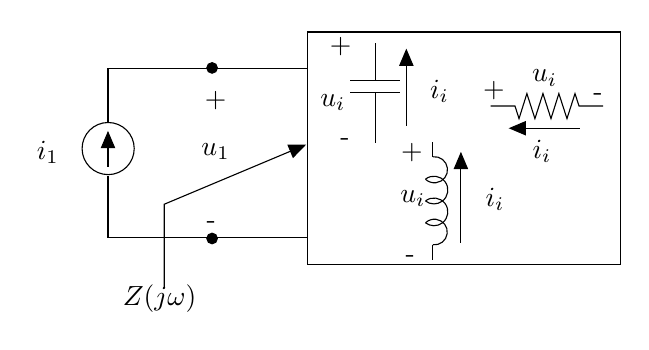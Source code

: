 \begin{tikzpicture}[y=-1cm]
\sf
\draw[black] (6.767,2.44) -- (6.46,2.44) -- (6.409,2.282) -- (6.307,2.6) -- (6.204,2.282) -- (6.104,2.6) -- (6.002,2.282) -- (5.9,2.6) -- (5.798,2.282) -- (5.698,2.6) -- (5.647,2.44) -- (5.338,2.44);
\draw[arrows=-triangle 45,black] (4.267,2.689) -- (4.267,1.711);
\path (3.433,1.767) node[text=black,anchor=base] {+};
\path (3.489,2.944) node[text=black,anchor=base] {-};
\path (3.333,2.444) node[text=black,anchor=base] {$u_i$};
\path (4.444,2.344) node[text=black,anchor=base west] {$i_i$};
\draw[arrows=-triangle 45,black] (6.467,2.722) -- (5.567,2.722);
\path (5.378,2.333) node[text=black,anchor=base] {+};
\path (6.7,2.367) node[text=black,anchor=base] {-};
\path (6.022,2.133) node[text=black,anchor=base] {$u_i$};
\path (5.989,3.1) node[text=black,anchor=base] {$i_i$};
\draw[arrows=-triangle 45,black] (4.96,4.178) -- (4.96,3.022);
\path (4.338,3.122) node[text=black,anchor=base] {+};
\path (4.316,4.433) node[text=black,anchor=base] {-};
\path (4.349,3.667) node[text=black,anchor=base] {$u_i$};
\path (5.149,3.711) node[text=black,anchor=base west] {$i_i$};
\draw[arrows=-triangle 45,black] (0.478,3.211) -- (0.478,2.756);
\path (-0.022,3.122) node[text=black,anchor=base east] {$i_1$};
\filldraw[black] (1.8,1.956) circle (0.067cm);
\filldraw[black] (1.8,4.122) circle (0.067cm);
\draw[black] (3.011,1.5) rectangle (6.989,4.456);
\draw[arrows=-triangle 45,black] (1.193,4.753) -- (1.193,3.687) -- (2.993,2.931);
\draw[black] (0.478,2.644) -- (0.478,1.967) -- (3,1.967);
\draw[black] (0.478,3.333) -- (0.478,4.111) -- (3.022,4.111);
\path (1.844,2.456) node[text=black,anchor=base] {+};
\path (1.844,3.067) node[text=black,anchor=base] {$u_1$};
\path (1.789,3.989) node[text=black,anchor=base] {-};
\path (1.133,4.978) node[text=black,anchor=base] {$Z(j\omega)$};
\draw[black] (0.48,2.98) circle (0.331cm);
\draw (3.553,2.118) -- (4.189,2.118);
\draw (3.871,1.64) -- (3.871,2.118);
\draw (3.871,2.276) -- (3.871,2.911);
\draw (3.553,2.273) -- (4.189,2.273);
\draw (4.624,3.249) +(-97:0.166) arc (-97:134:0.166);
\draw (4.618,3.507) +(-127:0.176) arc (-127:128:0.176);
\draw (4.618,3.784) +(-127:0.176) arc (-127:128:0.176);
\draw (4.624,4.04) +(97:0.163) arc (97:-134:0.163);
\draw (4.604,2.9) -- (4.604,3.084);
\draw (4.604,4.202) -- cycle;
\draw (4.604,4.202) -- (4.604,4.389);

\end{tikzpicture}%

%% Configure (x)emacs for this file ...
%% Local Variables:
%% mode: latex
%% End: